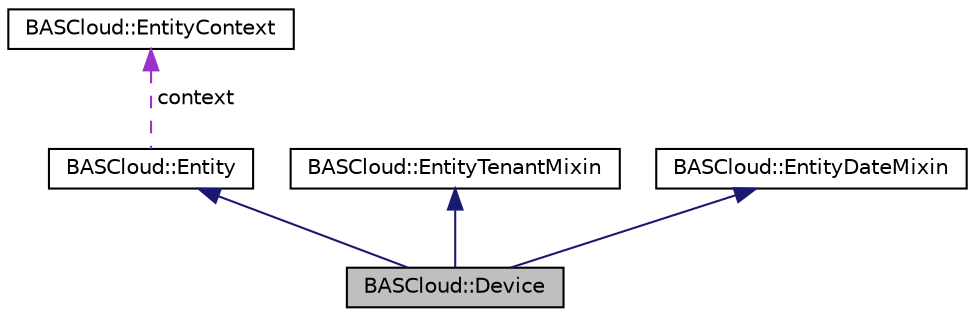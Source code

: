digraph "BASCloud::Device"
{
 // LATEX_PDF_SIZE
  edge [fontname="Helvetica",fontsize="10",labelfontname="Helvetica",labelfontsize="10"];
  node [fontname="Helvetica",fontsize="10",shape=record];
  Node1 [label="BASCloud::Device",height=0.2,width=0.4,color="black", fillcolor="grey75", style="filled", fontcolor="black",tooltip="A device entity represents a sensor or actor in a property/building."];
  Node2 -> Node1 [dir="back",color="midnightblue",fontsize="10",style="solid",fontname="Helvetica"];
  Node2 [label="BASCloud::Entity",height=0.2,width=0.4,color="black", fillcolor="white", style="filled",URL="$classBASCloud_1_1Entity.html",tooltip="Base class modeling a BASCloud entity."];
  Node3 -> Node2 [dir="back",color="darkorchid3",fontsize="10",style="dashed",label=" context" ,fontname="Helvetica"];
  Node3 [label="BASCloud::EntityContext",height=0.2,width=0.4,color="black", fillcolor="white", style="filled",URL="$classBASCloud_1_1EntityContext.html",tooltip="The EntityContext class provides a high-level abstraction to access the BASCloud API endpoint functio..."];
  Node4 -> Node1 [dir="back",color="midnightblue",fontsize="10",style="solid",fontname="Helvetica"];
  Node4 [label="BASCloud::EntityTenantMixin",height=0.2,width=0.4,color="black", fillcolor="white", style="filled",URL="$classBASCloud_1_1EntityTenantMixin.html",tooltip="Mixin class that adds functionality and attributes to associate a Tenant to a Entity object."];
  Node5 -> Node1 [dir="back",color="midnightblue",fontsize="10",style="solid",fontname="Helvetica"];
  Node5 [label="BASCloud::EntityDateMixin",height=0.2,width=0.4,color="black", fillcolor="white", style="filled",URL="$classBASCloud_1_1EntityDateMixin.html",tooltip="Mixin class that adds datetime functionality and attributes."];
}
